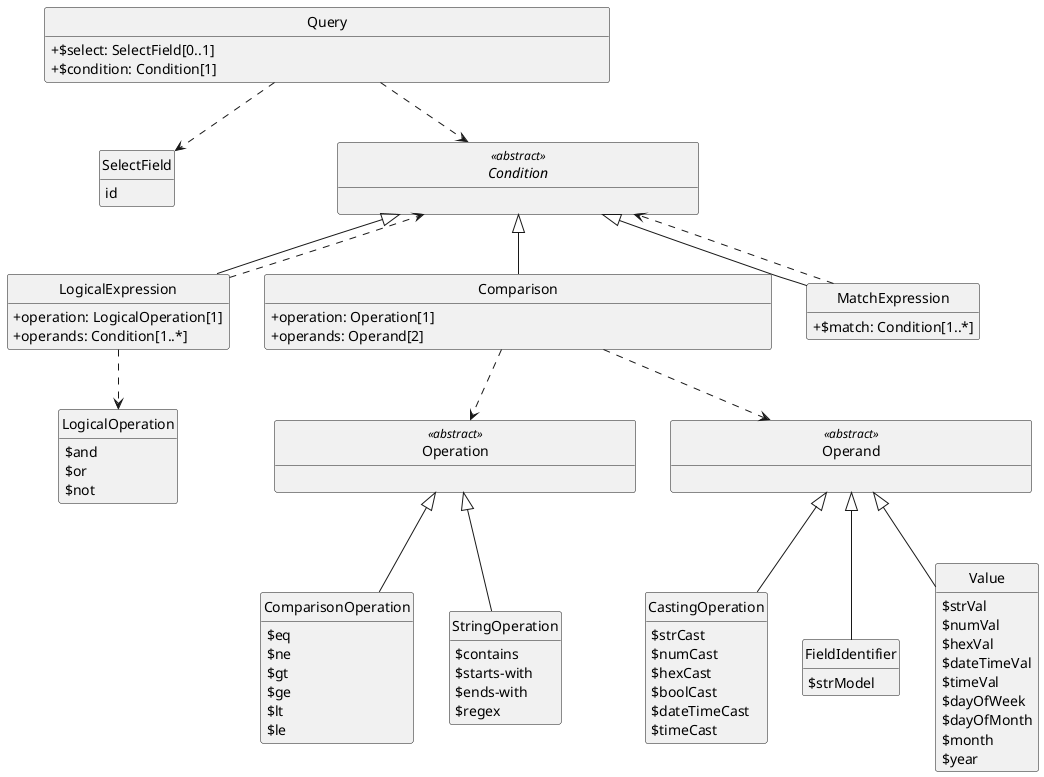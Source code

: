 @startuml
!pragma useIntermediatePackages false
hide circle
skinparam classAttributeIconSize 0


hide methods 

class Query {
    +$select: SelectField[0..1]
    +$condition: Condition[1] 		\t\t\t\t\t\t\t\t\t\t\t\t
}
 
Query ..> SelectField
Query ..> Condition

' to better arrange the SelectField
SelectField -r[hidden]- Placeholder1
Placeholder1 -r[hidden]- Condition
hide Placeholder1

' to better arrange the elements
Placeholder2 -l[hidden]- Condition
hide Placeholder2
 
enum SelectField {
     id
}


  abstract class Condition <<abstract>>{
  		\t\t\t\t\t\t\t\t\t\t\t\t
  }

  enum LogicalOperation {
    $and
    $or
    $not
    ' nested
  }

  class LogicalExpression {
    +operation: LogicalOperation[1]
    +operands: Condition[1..*]
  }

  class MatchExpression {
    +$match: Condition[1..*]
  }

  enum Operation <<abstract>> {
  		\t\t\t\t\t\t\t\t\t\t\t\t
      }

  enum ComparisonOperation {
    $eq
    $ne
    $gt
    $ge
    $lt
    $le
  }
  Operation <|-- ComparisonOperation

  enum StringOperation {
    $contains
    $starts-with
    $ends-with
    $regex
  }
  Operation <|-- StringOperation

  class Comparison {
    +operation: Operation[1]
    +operands: Operand[2] 		\t\t\t\t\t\t\t\t\t\t
  }

  enum CastingOperation {
    $strCast
    $numCast
    $hexCast
    $boolCast
    $dateTimeCast
    $timeCast
  }

  enum Operand <<abstract>> {
		\t\t\t\t\t\t\t\t\t\t\t\t
  }

  enum FieldIdentifier {
    $strModel
  }

  enum Value {
    $strVal
    $numVal
    $hexVal
    $dateTimeVal
    $timeVal
    $dayOfWeek
    $dayOfMonth
    $month
    $year
  }

  LogicalExpression -u-|> Condition
  LogicalExpression ..>Condition
  LogicalExpression ..> LogicalOperation
  Comparison -u-|> Condition
  Condition <|-- MatchExpression
  MatchExpression ..> Condition 
  Comparison ..> Operation
  Comparison ..> Operand
  Operand <|-- CastingOperation
  Operand <|--Value
  Operand <|-- FieldIdentifier

'for better arrangements of the classes below Condition
LogicalExpression .r[hidden]. Comparison
'Comparison .r[hidden]. MatchExpression

'Operation .r[hidden]. Operand

@enduml